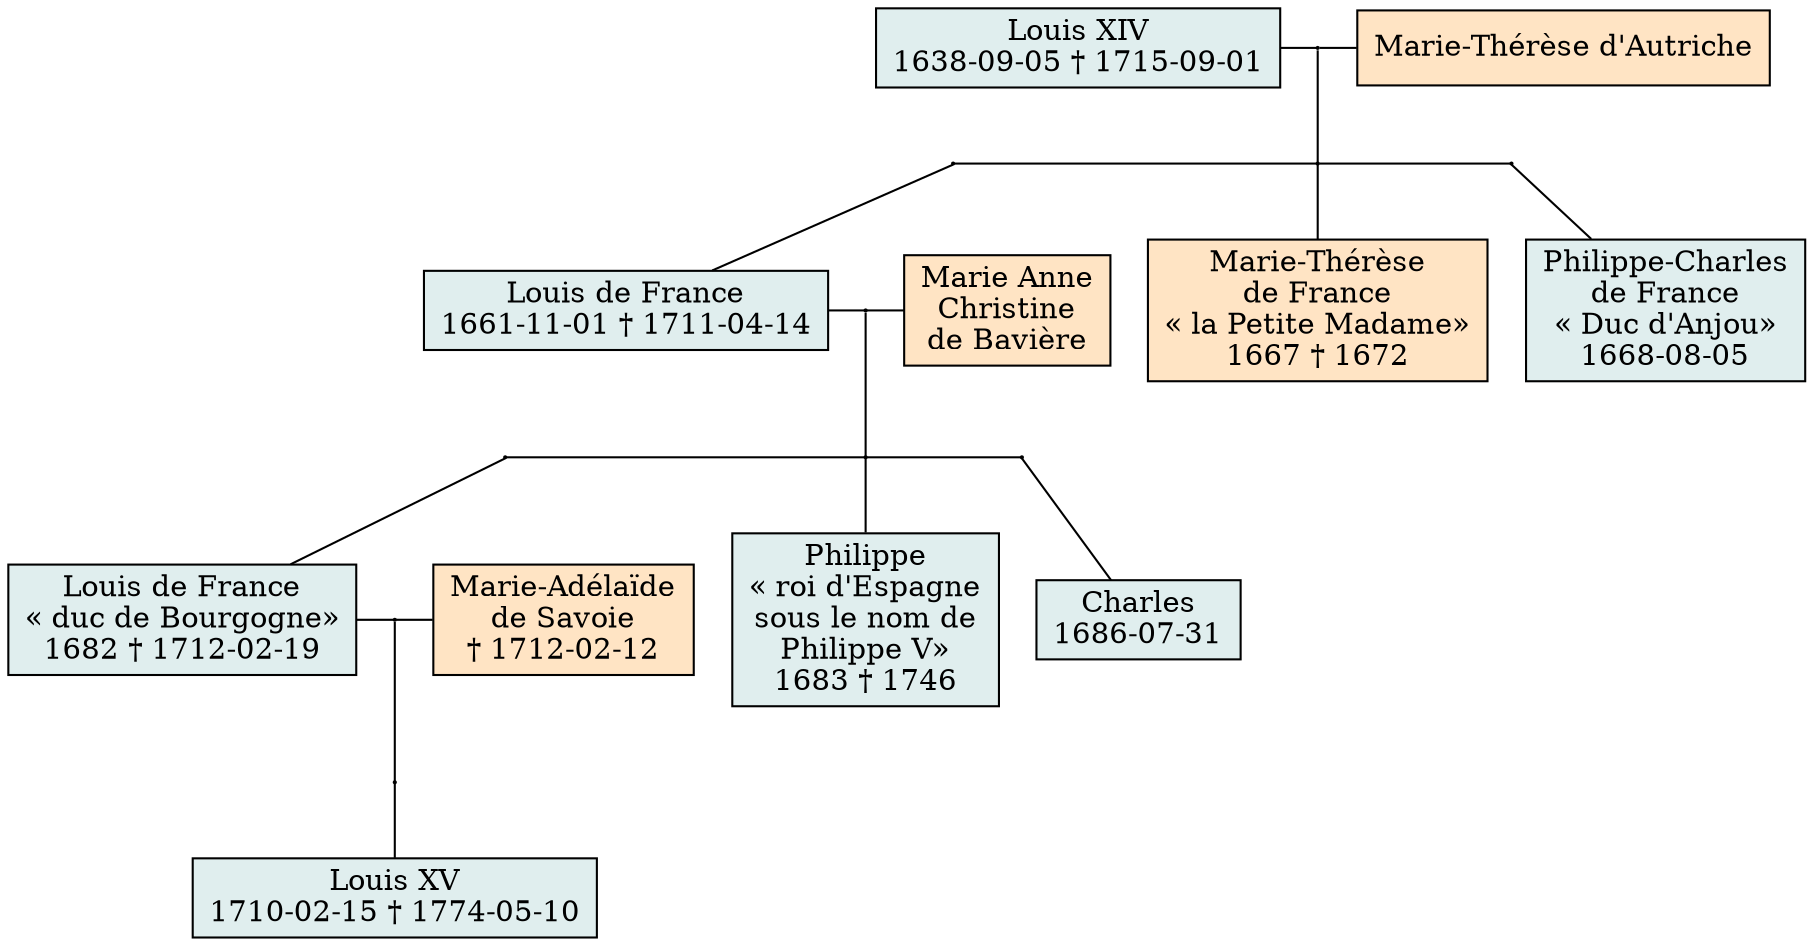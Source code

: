 digraph {
	rankdir = "TB";
	node [shape=box];
	edge [dir=none];

	LouisXIV[label="Louis XIV\n1638-09-05 † 1715-09-01",style=filled,fillcolor=azure2];
	MarieThrsedAutriche[label="Marie-Thérèse d'Autriche",style=filled,fillcolor=bisque];
	Louis1661[label="Louis de France\n1661-11-01 † 1711-04-14",style=filled,fillcolor=azure2];
	MarieThrsendeFrance[label="Marie-Thérèse\nde France\n« la Petite Madame»\n1667 † 1672",style=filled,fillcolor=bisque];
	PhilippeCharlesndeFrance[label="Philippe-Charles\nde France\n« Duc d'Anjou»\n1668-08-05",style=filled,fillcolor=azure2];
	MarieAnnenChristinendeBavire[label="Marie Anne\nChristine\nde Bavière",style=filled,fillcolor=bisque];
	Louis1682[label="Louis de France\n« duc de Bourgogne»\n1682 † 1712-02-19",style=filled,fillcolor=azure2];
	Philippe[label="Philippe\n« roi d'Espagne\nsous le nom de\nPhilippe V»\n1683 † 1746",style=filled,fillcolor=azure2];
	Charles[label="Charles\n1686-07-31",style=filled,fillcolor=azure2];
	MarieAdladendeSavoie[label="Marie-Adélaïde\nde Savoie\n† 1712-02-12",style=filled,fillcolor=bisque];
	LouisXV[label="Louis XV\n1710-02-15 † 1774-05-10",style=filled,fillcolor=azure2];
	node[shape=circle,label="",height=0.01,width=0.01]

	{ rank=same;
		LouisXIV -> h0 -> MarieThrsedAutriche;
	}
	{ rank=same;
		h0_0 -> h0_1 -> h0_2;
	}
		h0 -> h0_1;
		h0_0 -> Louis1661;
		h0_1 -> MarieThrsendeFrance;
		h0_2 -> PhilippeCharlesndeFrance;
	{ rank=same;
		Louis1661 -> h1 -> MarieAnnenChristinendeBavire;
		MarieAnnenChristinendeBavire -> MarieThrsendeFrance [style=invis];
		MarieThrsendeFrance -> PhilippeCharlesndeFrance [style=invis];
	}
	{ rank=same;
		h1_0 -> h1_1 -> h1_2;
	}
		h1 -> h1_1;
		h1_0 -> Louis1682;
		h1_1 -> Philippe;
		h1_2 -> Charles;
	{ rank=same;
		Louis1682 -> h2 -> MarieAdladendeSavoie;
		MarieAdladendeSavoie -> Philippe [style=invis];
		Philippe -> Charles [style=invis];
	}
	{ rank=same;
		h2_0;
	}
		h2 -> h2_0;
		h2_0 -> LouisXV;
	{ rank=same;
	}
	{ rank=same;
	}
}
